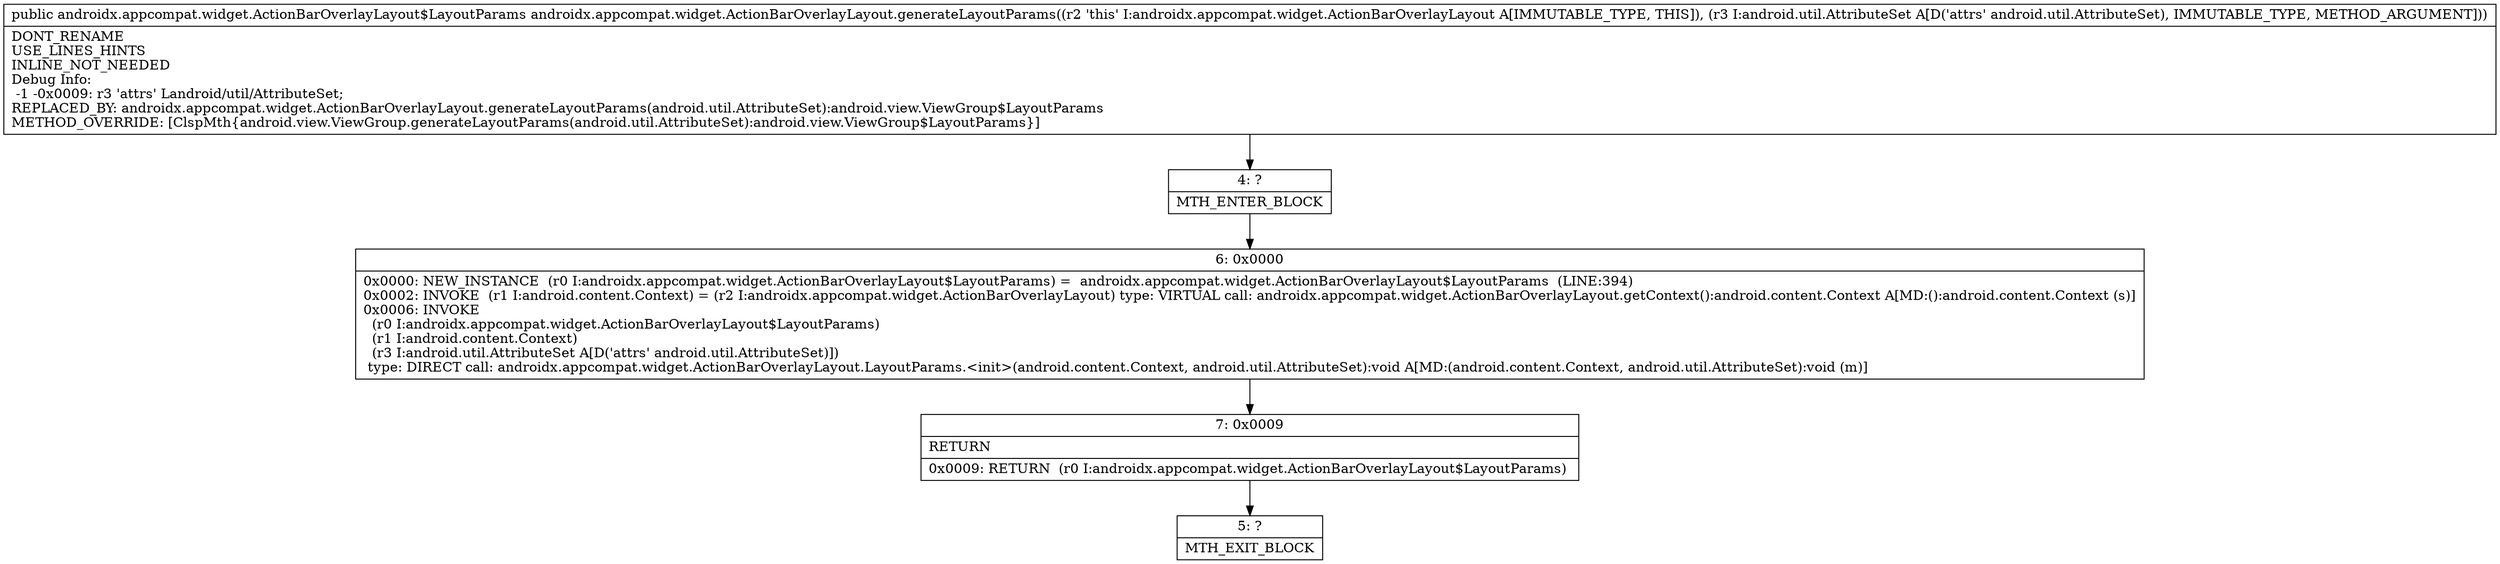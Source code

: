 digraph "CFG forandroidx.appcompat.widget.ActionBarOverlayLayout.generateLayoutParams(Landroid\/util\/AttributeSet;)Landroidx\/appcompat\/widget\/ActionBarOverlayLayout$LayoutParams;" {
Node_4 [shape=record,label="{4\:\ ?|MTH_ENTER_BLOCK\l}"];
Node_6 [shape=record,label="{6\:\ 0x0000|0x0000: NEW_INSTANCE  (r0 I:androidx.appcompat.widget.ActionBarOverlayLayout$LayoutParams) =  androidx.appcompat.widget.ActionBarOverlayLayout$LayoutParams  (LINE:394)\l0x0002: INVOKE  (r1 I:android.content.Context) = (r2 I:androidx.appcompat.widget.ActionBarOverlayLayout) type: VIRTUAL call: androidx.appcompat.widget.ActionBarOverlayLayout.getContext():android.content.Context A[MD:():android.content.Context (s)]\l0x0006: INVOKE  \l  (r0 I:androidx.appcompat.widget.ActionBarOverlayLayout$LayoutParams)\l  (r1 I:android.content.Context)\l  (r3 I:android.util.AttributeSet A[D('attrs' android.util.AttributeSet)])\l type: DIRECT call: androidx.appcompat.widget.ActionBarOverlayLayout.LayoutParams.\<init\>(android.content.Context, android.util.AttributeSet):void A[MD:(android.content.Context, android.util.AttributeSet):void (m)]\l}"];
Node_7 [shape=record,label="{7\:\ 0x0009|RETURN\l|0x0009: RETURN  (r0 I:androidx.appcompat.widget.ActionBarOverlayLayout$LayoutParams) \l}"];
Node_5 [shape=record,label="{5\:\ ?|MTH_EXIT_BLOCK\l}"];
MethodNode[shape=record,label="{public androidx.appcompat.widget.ActionBarOverlayLayout$LayoutParams androidx.appcompat.widget.ActionBarOverlayLayout.generateLayoutParams((r2 'this' I:androidx.appcompat.widget.ActionBarOverlayLayout A[IMMUTABLE_TYPE, THIS]), (r3 I:android.util.AttributeSet A[D('attrs' android.util.AttributeSet), IMMUTABLE_TYPE, METHOD_ARGUMENT]))  | DONT_RENAME\lUSE_LINES_HINTS\lINLINE_NOT_NEEDED\lDebug Info:\l  \-1 \-0x0009: r3 'attrs' Landroid\/util\/AttributeSet;\lREPLACED_BY: androidx.appcompat.widget.ActionBarOverlayLayout.generateLayoutParams(android.util.AttributeSet):android.view.ViewGroup$LayoutParams\lMETHOD_OVERRIDE: [ClspMth\{android.view.ViewGroup.generateLayoutParams(android.util.AttributeSet):android.view.ViewGroup$LayoutParams\}]\l}"];
MethodNode -> Node_4;Node_4 -> Node_6;
Node_6 -> Node_7;
Node_7 -> Node_5;
}

